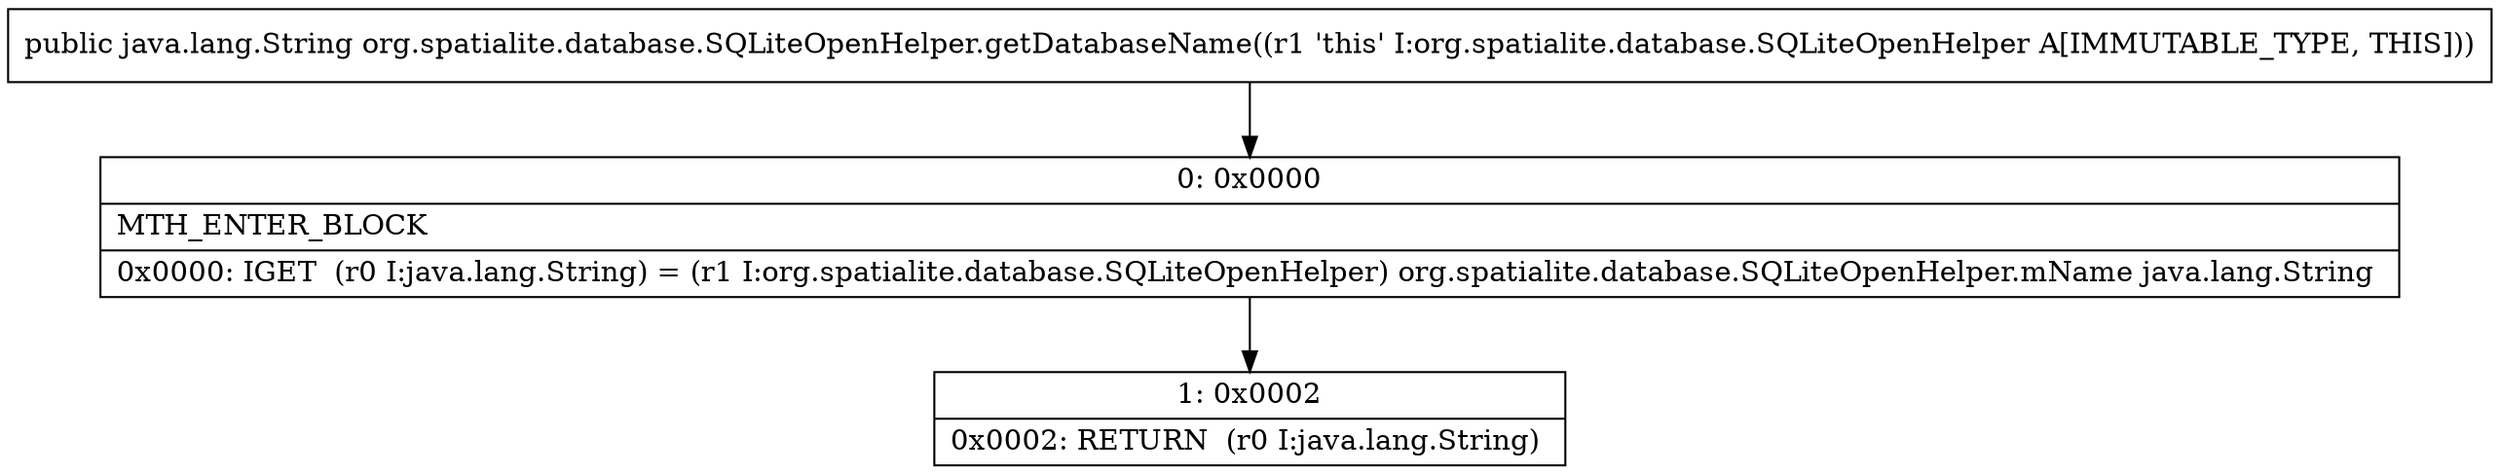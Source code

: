 digraph "CFG fororg.spatialite.database.SQLiteOpenHelper.getDatabaseName()Ljava\/lang\/String;" {
Node_0 [shape=record,label="{0\:\ 0x0000|MTH_ENTER_BLOCK\l|0x0000: IGET  (r0 I:java.lang.String) = (r1 I:org.spatialite.database.SQLiteOpenHelper) org.spatialite.database.SQLiteOpenHelper.mName java.lang.String \l}"];
Node_1 [shape=record,label="{1\:\ 0x0002|0x0002: RETURN  (r0 I:java.lang.String) \l}"];
MethodNode[shape=record,label="{public java.lang.String org.spatialite.database.SQLiteOpenHelper.getDatabaseName((r1 'this' I:org.spatialite.database.SQLiteOpenHelper A[IMMUTABLE_TYPE, THIS])) }"];
MethodNode -> Node_0;
Node_0 -> Node_1;
}

